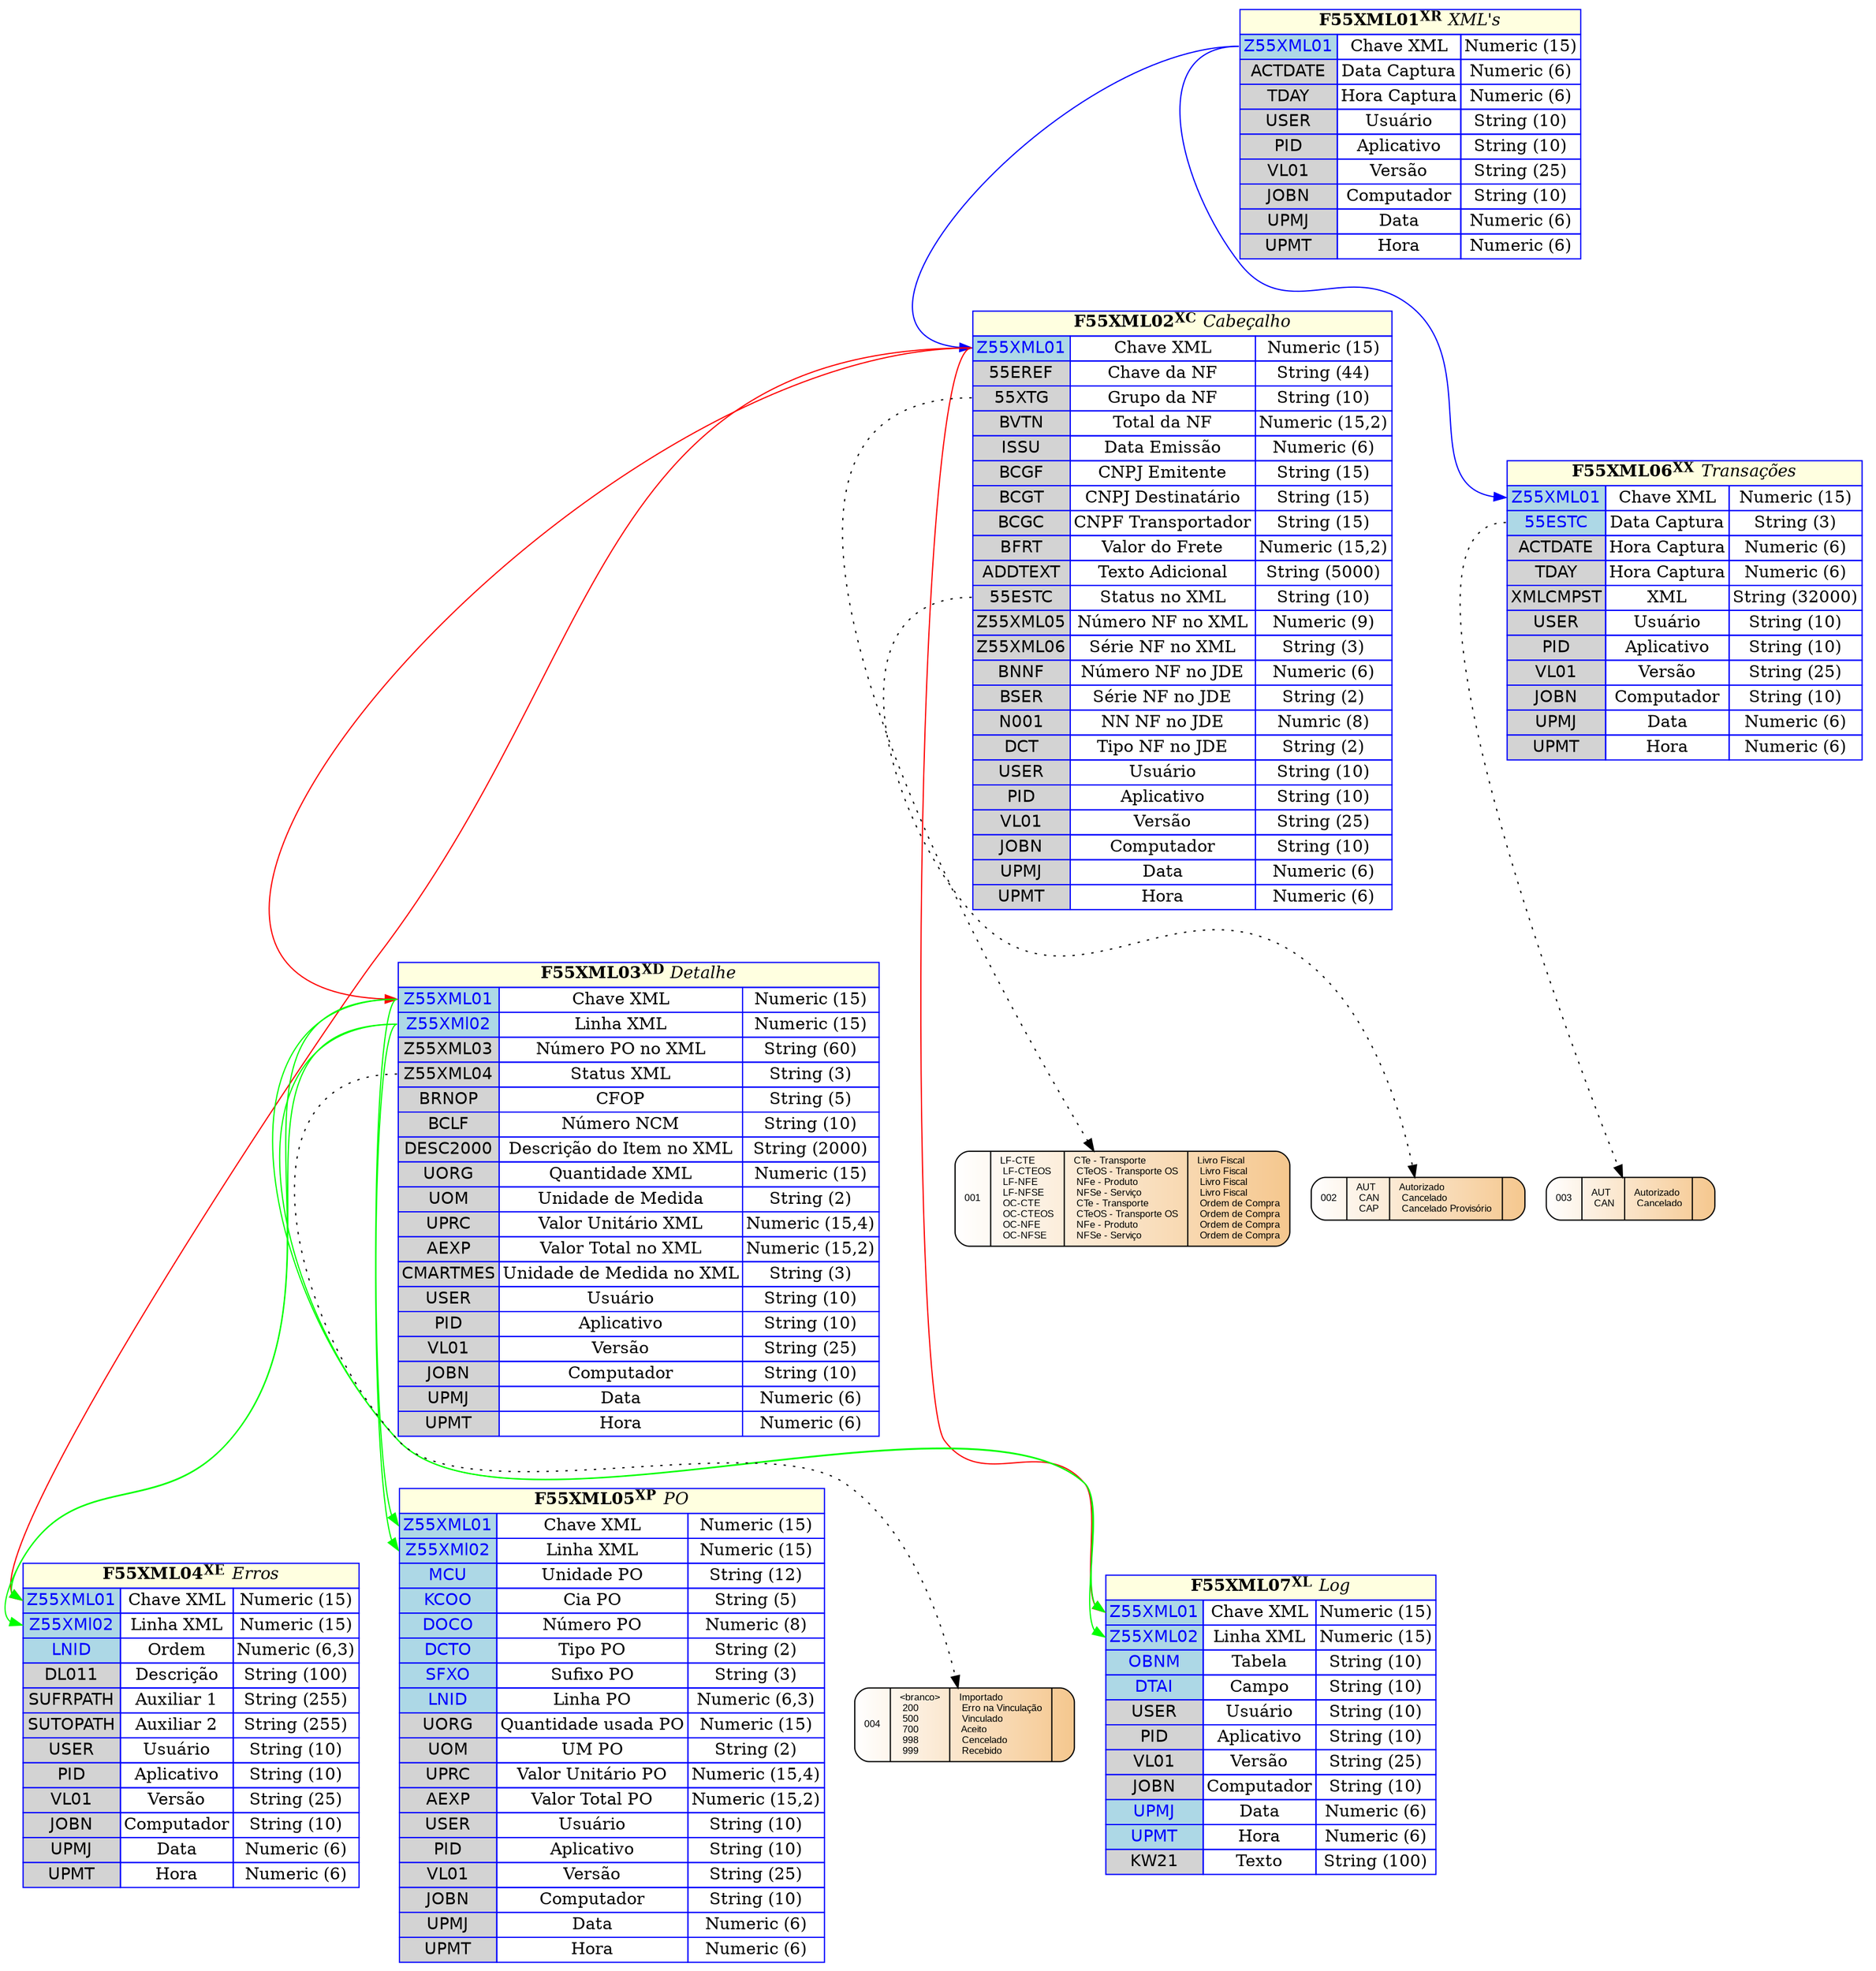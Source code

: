 digraph H {

  tabela01 [
   shape=none
   label=<
     <table border='0' cellborder='1' color='blue' cellspacing='0'>
       <tr><td colspan="3" bgcolor="lightyellow"><b>F55XML01<sup>XR</sup></b> <i>XML's</i></td></tr>
       <tr><td port='col01' bgcolor="lightblue"><font face="helvetica" color="blue">Z55XML01</font></td><td>Chave XML</td><td>Numeric (15)</td></tr>
       <tr><td port='col02' bgcolor="lightgray"><font face="helvetica" color="black">ACTDATE</font></td><td>Data Captura</td><td>Numeric (6)</td></tr>
       <tr><td port='col03' bgcolor="lightgray"><font face="helvetica" color="black">TDAY</font></td><td>Hora Captura</td><td>Numeric (6)</td></tr>
       <tr><td bgcolor="lightgray"><font face="helvetica" color="black">USER</font></td><td>Usuário</td><td>String (10)</td></tr>
       <tr><td bgcolor="lightgray"><font face="helvetica" color="black">PID</font></td><td>Aplicativo</td><td>String (10)</td></tr>
       <tr><td bgcolor="lightgray"><font face="helvetica" color="black">VL01</font></td><td>Versão</td><td>String (25)</td></tr>
       <tr><td bgcolor="lightgray"><font face="helvetica" color="black">JOBN</font></td><td>Computador</td><td>String (10)</td></tr>
       <tr><td bgcolor="lightgray"><font face="helvetica" color="black">UPMJ</font></td><td>Data</td><td>Numeric (6)</td></tr>
       <tr><td bgcolor="lightgray"><font face="helvetica" color="black">UPMT</font></td><td>Hora</td><td>Numeric (6)</td></tr>
     </table>
  >];

  tabela02 [
   shape=none
   label=<
     <table border='0' cellborder='1' color='blue' cellspacing='0'>
       <tr><td colspan="3" bgcolor="lightyellow"><b>F55XML02<sup>XC</sup></b> <i>Cabeçalho</i></td></tr>
       <tr><td port='col01' bgcolor="lightblue"><font face="helvetica" color="blue">Z55XML01</font></td><td>Chave XML</td><td>Numeric (15)</td></tr>
       <tr><td port='col02' bgcolor="lightgray"><font face="helvetica" color="black">55EREF</font></td><td>Chave da NF</td><td>String (44)</td></tr>
       <tr><td port='col03' bgcolor="lightgray"><font face="helvetica" color="black">55XTG</font></td><td>Grupo da NF</td><td>String (10)</td></tr>
       <tr><td port='col04' bgcolor="lightgray"><font face="helvetica" color="black">BVTN</font></td><td>Total da NF</td><td>Numeric (15,2)</td></tr>
       <tr><td port='col05' bgcolor="lightgray"><font face="helvetica" color="black">ISSU</font></td><td>Data Emissão</td><td>Numeric (6)</td></tr>
       <tr><td port='col06' bgcolor="lightgray"><font face="helvetica" color="black">BCGF</font></td><td>CNPJ Emitente</td><td>String (15)</td></tr>
       <tr><td port='col07' bgcolor="lightgray"><font face="helvetica" color="black">BCGT</font></td><td>CNPJ Destinatário</td><td>String (15)</td></tr>
       <tr><td port='col08' bgcolor="lightgray"><font face="helvetica" color="black">BCGC</font></td><td>CNPF Transportador</td><td>String (15)</td></tr>
       <tr><td port='col09' bgcolor="lightgray"><font face="helvetica" color="black">BFRT</font></td><td>Valor do Frete</td><td>Numeric (15,2)</td></tr>
       <tr><td port='col10' bgcolor="lightgray"><font face="helvetica" color="black">ADDTEXT</font></td><td>Texto Adicional</td><td>String (5000)</td></tr>
       <tr><td port='col11' bgcolor="lightgray"><font face="helvetica" color="black">55ESTC</font></td><td>Status no XML</td><td>String (10)</td></tr>
       <tr><td port='col12' bgcolor="lightgray"><font face="helvetica" color="black">Z55XML05</font></td><td>Número NF no XML</td><td>Numeric (9)</td></tr>
       <tr><td port='col13' bgcolor="lightgray"><font face="helvetica" color="black">Z55XML06</font></td><td>Série NF no XML</td><td>String (3)</td></tr>
       <tr><td port='col14' bgcolor="lightgray"><font face="helvetica" color="black">BNNF</font></td><td>Número NF no JDE</td><td>Numeric (6)</td></tr>
       <tr><td port='col15' bgcolor="lightgray"><font face="helvetica" color="black">BSER</font></td><td>Série NF no JDE</td><td>String (2)</td></tr>
       <tr><td port='col16' bgcolor="lightgray"><font face="helvetica" color="black">N001</font></td><td>NN NF no JDE</td><td>Numric (8)</td></tr>
       <tr><td port='col17' bgcolor="lightgray"><font face="helvetica" color="black">DCT</font></td><td>Tipo NF no JDE</td><td>String (2)</td></tr>
       <tr><td bgcolor="lightgray"><font face="helvetica" color="black">USER</font></td><td>Usuário</td><td>String (10)</td></tr>
       <tr><td bgcolor="lightgray"><font face="helvetica" color="black">PID</font></td><td>Aplicativo</td><td>String (10)</td></tr>
       <tr><td bgcolor="lightgray"><font face="helvetica" color="black">VL01</font></td><td>Versão</td><td>String (25)</td></tr>
       <tr><td bgcolor="lightgray"><font face="helvetica" color="black">JOBN</font></td><td>Computador</td><td>String (10)</td></tr>
       <tr><td bgcolor="lightgray"><font face="helvetica" color="black">UPMJ</font></td><td>Data</td><td>Numeric (6)</td></tr>
       <tr><td bgcolor="lightgray"><font face="helvetica" color="black">UPMT</font></td><td>Hora</td><td>Numeric (6)</td></tr>
     </table>
  >];

  tabela03 [
   shape=none
   label=<
     <table border='0' cellborder='1' color='blue' cellspacing='0'>
       <tr><td colspan="3" bgcolor="lightyellow"><b>F55XML03<sup>XD</sup></b> <i>Detalhe</i></td></tr>
       <tr><td port='col01' bgcolor="lightblue"><font face="helvetica" color="blue">Z55XML01</font></td><td>Chave XML</td><td>Numeric (15)</td></tr>
       <tr><td port='col02' bgcolor="lightblue"><font face="helvetica" color="blue">Z55XMl02</font></td><td>Linha XML</td><td>Numeric (15)</td></tr>
       <tr><td port='col03' bgcolor="lightgray"><font face="helvetica" color="black">Z55XML03</font></td><td>Número PO no XML</td><td>String (60)</td></tr>
       <tr><td port='col04' bgcolor="lightgray"><font face="helvetica" color="black">Z55XML04</font></td><td>Status XML</td><td>String (3)</td></tr>
       <tr><td port='col05' bgcolor="lightgray"><font face="helvetica" color="black">BRNOP</font></td><td>CFOP</td><td>String (5)</td></tr>
       <tr><td port='col06' bgcolor="lightgray"><font face="helvetica" color="black">BCLF</font></td><td>Número NCM</td><td>String (10)</td></tr>
       <tr><td port='col07' bgcolor="lightgray"><font face="helvetica" color="black">DESC2000</font></td><td>Descrição do Item no XML</td><td>String (2000)</td></tr>
       <tr><td port='col08' bgcolor="lightgray"><font face="helvetica" color="black">UORG</font></td><td>Quantidade XML</td><td>Numeric (15)</td></tr>
       <tr><td port='col09' bgcolor="lightgray"><font face="helvetica" color="black">UOM</font></td><td>Unidade de Medida</td><td>String (2)</td></tr>
       <tr><td port='col10' bgcolor="lightgray"><font face="helvetica" color="black">UPRC</font></td><td>Valor Unitário XML</td><td>Numeric (15,4)</td></tr>
       <tr><td port='col11' bgcolor="lightgray"><font face="helvetica" color="black">AEXP</font></td><td>Valor Total no XML</td><td>Numeric (15,2)</td></tr>
       <tr><td port='col12' bgcolor="lightgray"><font face="helvetica" color="black">CMARTMES</font></td><td>Unidade de Medida no XML</td><td>String (3)</td></tr>
       <tr><td bgcolor="lightgray"><font face="helvetica" color="black">USER</font></td><td>Usuário</td><td>String (10)</td></tr>
       <tr><td bgcolor="lightgray"><font face="helvetica" color="black">PID</font></td><td>Aplicativo</td><td>String (10)</td></tr>
       <tr><td bgcolor="lightgray"><font face="helvetica" color="black">VL01</font></td><td>Versão</td><td>String (25)</td></tr>
       <tr><td bgcolor="lightgray"><font face="helvetica" color="black">JOBN</font></td><td>Computador</td><td>String (10)</td></tr>
       <tr><td bgcolor="lightgray"><font face="helvetica" color="black">UPMJ</font></td><td>Data</td><td>Numeric (6)</td></tr>
       <tr><td bgcolor="lightgray"><font face="helvetica" color="black">UPMT</font></td><td>Hora</td><td>Numeric (6)</td></tr>
     </table>
  >];

  tabela04 [
   shape=none
   label=<
     <table border='0' cellborder='1' color='blue' cellspacing='0'>
       <tr><td colspan="3" bgcolor="lightyellow"><b>F55XML04<sup>XE</sup></b> <i>Erros</i></td></tr>
       <tr><td port='col01' bgcolor="lightblue"><font face="helvetica" color="blue">Z55XML01</font></td><td>Chave XML</td><td>Numeric (15)</td></tr>
       <tr><td port='col02' bgcolor="lightblue"><font face="helvetica" color="blue">Z55XMl02</font></td><td>Linha XML</td><td>Numeric (15)</td></tr>
       <tr><td port='col03' bgcolor="lightblue"><font face="helvetica" color="blue">LNID</font></td><td>Ordem</td><td>Numeric (6,3)</td></tr>
       <tr><td port='col04' bgcolor="lightgray"><font face="helvetica" color="black">DL011</font></td><td>Descrição</td><td>String (100)</td></tr>
       <tr><td port='col04' bgcolor="lightgray"><font face="helvetica" color="black">SUFRPATH</font></td><td>Auxiliar 1</td><td>String (255)</td></tr>
       <tr><td port='col04' bgcolor="lightgray"><font face="helvetica" color="black">SUTOPATH</font></td><td>Auxiliar 2</td><td>String (255)</td></tr>
       <tr><td bgcolor="lightgray"><font face="helvetica" color="black">USER</font></td><td>Usuário</td><td>String (10)</td></tr>
       <tr><td bgcolor="lightgray"><font face="helvetica" color="black">PID</font></td><td>Aplicativo</td><td>String (10)</td></tr>
       <tr><td bgcolor="lightgray"><font face="helvetica" color="black">VL01</font></td><td>Versão</td><td>String (25)</td></tr>
       <tr><td bgcolor="lightgray"><font face="helvetica" color="black">JOBN</font></td><td>Computador</td><td>String (10)</td></tr>
       <tr><td bgcolor="lightgray"><font face="helvetica" color="black">UPMJ</font></td><td>Data</td><td>Numeric (6)</td></tr>
       <tr><td bgcolor="lightgray"><font face="helvetica" color="black">UPMT</font></td><td>Hora</td><td>Numeric (6)</td></tr>
     </table>
  >];

  tabela05 [
   shape=none
   label=<
     <table border='0' cellborder='1' color='blue' cellspacing='0'>
       <tr><td colspan="3" bgcolor="lightyellow"><b>F55XML05<sup>XP</sup></b> <i>PO</i></td></tr>
       <tr><td port='col01' bgcolor="lightblue"><font face="helvetica" color="blue">Z55XML01</font></td><td>Chave XML</td><td>Numeric (15)</td></tr>
       <tr><td port='col02' bgcolor="lightblue"><font face="helvetica" color="blue">Z55XMl02</font></td><td>Linha XML</td><td>Numeric (15)</td></tr>
       <tr><td port='col03' bgcolor="lightblue"><font face="helvetica" color="blue">MCU</font></td><td>Unidade PO</td><td>String (12)</td></tr>
       <tr><td port='col04' bgcolor="lightblue"><font face="helvetica" color="blue">KCOO</font></td><td>Cia PO</td><td>String (5)</td></tr>
       <tr><td port='col05' bgcolor="lightblue"><font face="helvetica" color="blue">DOCO</font></td><td>Número PO</td><td>Numeric (8)</td></tr>
       <tr><td port='col06' bgcolor="lightblue"><font face="helvetica" color="blue">DCTO</font></td><td>Tipo PO</td><td>String (2)</td></tr>
       <tr><td port='col07' bgcolor="lightblue"><font face="helvetica" color="blue">SFXO</font></td><td>Sufixo PO</td><td>String (3)</td></tr>
       <tr><td port='col08' bgcolor="lightblue"><font face="helvetica" color="blue">LNID</font></td><td>Linha PO</td><td>Numeric (6,3)</td></tr>
       <tr><td port='col09' bgcolor="lightgray"><font face="helvetica" color="black">UORG</font></td><td>Quantidade usada PO</td><td>Numeric (15)</td></tr>
       <tr><td port='col10' bgcolor="lightgray"><font face="helvetica" color="black">UOM</font></td><td>UM PO</td><td>String (2)</td></tr>
       <tr><td port='col11' bgcolor="lightgray"><font face="helvetica" color="black">UPRC</font></td><td>Valor Unitário PO</td><td>Numeric (15,4)</td></tr>
       <tr><td port='col12' bgcolor="lightgray"><font face="helvetica" color="black">AEXP</font></td><td>Valor Total PO</td><td>Numeric (15,2)</td></tr>
       <tr><td bgcolor="lightgray"><font face="helvetica" color="black">USER</font></td><td>Usuário</td><td>String (10)</td></tr>
       <tr><td bgcolor="lightgray"><font face="helvetica" color="black">PID</font></td><td>Aplicativo</td><td>String (10)</td></tr>
       <tr><td bgcolor="lightgray"><font face="helvetica" color="black">VL01</font></td><td>Versão</td><td>String (25)</td></tr>
       <tr><td bgcolor="lightgray"><font face="helvetica" color="black">JOBN</font></td><td>Computador</td><td>String (10)</td></tr>
       <tr><td bgcolor="lightgray"><font face="helvetica" color="black">UPMJ</font></td><td>Data</td><td>Numeric (6)</td></tr>
       <tr><td bgcolor="lightgray"><font face="helvetica" color="black">UPMT</font></td><td>Hora</td><td>Numeric (6)</td></tr>
     </table>
  >];

  tabela06 [
   shape=none
   label=<
     <table border='0' cellborder='1' color='blue' cellspacing='0'>
       <tr><td colspan="3" bgcolor="lightyellow"><b>F55XML06<sup>XX</sup></b> <i>Transações</i></td></tr>
       <tr><td port='col01' bgcolor="lightblue"><font face="helvetica" color="blue">Z55XML01</font></td><td>Chave XML</td><td>Numeric (15)</td></tr>
       <tr><td port='col02' bgcolor="lightblue"><font face="helvetica" color="blue">55ESTC</font></td><td>Data Captura</td><td>String (3)</td></tr>
       <tr><td port='col03' bgcolor="lightgray"><font face="helvetica" color="black">ACTDATE</font></td><td>Hora Captura</td><td>Numeric (6)</td></tr>
       <tr><td port='col04' bgcolor="lightgray"><font face="helvetica" color="black">TDAY</font></td><td>Hora Captura</td><td>Numeric (6)</td></tr>
       <tr><td port='col05' bgcolor="lightgray"><font face="helvetica" color="black">XMLCMPST</font></td><td>XML</td><td>String (32000)</td></tr>
       <tr><td bgcolor="lightgray"><font face="helvetica" color="black">USER</font></td><td>Usuário</td><td>String (10)</td></tr>
       <tr><td bgcolor="lightgray"><font face="helvetica" color="black">PID</font></td><td>Aplicativo</td><td>String (10)</td></tr>
       <tr><td bgcolor="lightgray"><font face="helvetica" color="black">VL01</font></td><td>Versão</td><td>String (25)</td></tr>
       <tr><td bgcolor="lightgray"><font face="helvetica" color="black">JOBN</font></td><td>Computador</td><td>String (10)</td></tr>
       <tr><td bgcolor="lightgray"><font face="helvetica" color="black">UPMJ</font></td><td>Data</td><td>Numeric (6)</td></tr>
       <tr><td bgcolor="lightgray"><font face="helvetica" color="black">UPMT</font></td><td>Hora</td><td>Numeric (6)</td></tr>
     </table>
  >];

  tabela07 [
   shape=none
   label=<
     <table border='0' cellborder='1' color='blue' cellspacing='0'>
       <tr><td colspan="3" bgcolor="lightyellow"><b>F55XML07<sup>XL</sup></b> <i>Log</i></td></tr>
       <tr><td port='col01' bgcolor="lightblue"><font face="helvetica" color="blue">Z55XML01</font></td><td>Chave XML</td><td>Numeric (15)</td></tr>
       <tr><td port='col02' bgcolor="lightblue"><font face="helvetica" color="blue">Z55XML02</font></td><td>Linha XML</td><td>Numeric (15)</td></tr>
       <tr><td port='col03' bgcolor="lightblue"><font face="helvetica" color="blue">OBNM</font></td><td>Tabela</td><td>String (10)</td></tr>
       <tr><td port='col04' bgcolor="lightblue"><font face="helvetica" color="blue">DTAI</font></td><td>Campo</td><td>String (10)</td></tr>
       <tr><td port='col05' bgcolor="lightgray"><font face="helvetica" color="black">USER</font></td><td>Usuário</td><td>String (10)</td></tr>
       <tr><td port='col06' bgcolor="lightgray"><font face="helvetica" color="black">PID</font></td><td>Aplicativo</td><td>String (10)</td></tr>
       <tr><td port='col07' bgcolor="lightgray"><font face="helvetica" color="black">VL01</font></td><td>Versão</td><td>String (25)</td></tr>
       <tr><td port='col08' bgcolor="lightgray"><font face="helvetica" color="black">JOBN</font></td><td>Computador</td><td>String (10)</td></tr>
       <tr><td port='col09' bgcolor="lightblue"><font face="helvetica" color="blue">UPMJ</font></td><td>Data</td><td>Numeric (6)</td></tr>
       <tr><td port='col10' bgcolor="lightblue"><font face="helvetica" color="blue">UPMT</font></td><td>Hora</td><td>Numeric (6)</td></tr>
       <tr><td port='col11' bgcolor="lightgray"><font face="helvetica" color="black">KW21</font></td><td>Texto</td><td>String (100)</td></tr>
     </table>
  >];

  node001 [
    fontname = "Arial",
    fontsize = 8,
    shape=record,
    style="rounded,filled",
    fillcolor="white:#f5c78e"
    label="001|LF-CTE\l
               LF-CTEOS\l
               LF-NFE\l
               LF-NFSE\l
               OC-CTE\l
               OC-CTEOS\l
               OC-NFE\l
               OC-NFSE\l|
               CTe - Transporte\l
               CTeOS - Transporte OS\l
               NFe - Produto\l
               NFSe - Serviço\l
               CTe - Transporte\l
               CTeOS - Transporte OS\l
               NFe - Produto\l
               NFSe - Serviço\l|
               Livro Fiscal\l
               Livro Fiscal\l
               Livro Fiscal\l
               Livro Fiscal\l
               Ordem de Compra\l
               Ordem de Compra\l
               Ordem de Compra\l
               Ordem de Compra\l"
  ]

  node002 [
    fontname = "Arial",
    fontsize = 8,
    shape=record,
    style="rounded,filled",
    fillcolor="white:#f5c78e"
    label="002|AUT\l
               CAN\l
               CAP\l|
               Autorizado\l
               Cancelado\l
               Cancelado Provisório\l|}"
  ]

  node003 [
    fontname = "Arial",
    fontsize = 8,
    shape=record,
    style="rounded,filled",
    fillcolor="white:#f5c78e"
    label="003|AUT\l
               CAN\l|
               Autorizado\l
               Cancelado\l|}"
  ]

  node004 [
    fontname = "Arial",
    fontsize = 8,
    shape=record,
    style="rounded,filled",
    fillcolor="white:#f5c78e"
    label="004|\<branco\>\l
               200\l
               500\l
               700\l
               998\l
               999\l|
               Importado\l
               Erro na Vinculação\l
               Vinculado\l
               Aceito\l
               Cencelado\l
               Recebido\l|"
  ]

  tabela01:col01 -> tabela02:col01 [color="blue"];
  tabela01:col01 -> tabela06:col01 [color="blue"];
  tabela02:col01 -> tabela03:col01 [color="red"];
  tabela02:col01 -> tabela04:col01 [color="red"];
  tabela02:col01 -> tabela07:col01 [color="red"];
  tabela02:col03 -> node001 [style="dotted"];
  tabela02:col11 -> node002 [style="dotted"];
  tabela03:col01 -> tabela04:col01 [color="green"];
  tabela03:col02 -> tabela04:col02 [color="green"];
  tabela03:col01 -> tabela05:col01 [color="green"];
  tabela03:col02 -> tabela05:col02 [color="green"];
  tabela03:col01 -> tabela07:col01 [color="green"];
  tabela03:col02 -> tabela07:col02 [color="green"];
  tabela03:col04 -> node004 [style="dotted"];
  tabela06:col02 -> node003 [style="dotted"];

}